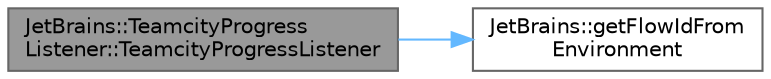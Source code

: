 digraph "JetBrains::TeamcityProgressListener::TeamcityProgressListener"
{
 // LATEX_PDF_SIZE
  bgcolor="transparent";
  edge [fontname=Helvetica,fontsize=10,labelfontname=Helvetica,labelfontsize=10];
  node [fontname=Helvetica,fontsize=10,shape=box,height=0.2,width=0.4];
  rankdir="LR";
  Node1 [id="Node000001",label="JetBrains::TeamcityProgress\lListener::TeamcityProgressListener",height=0.2,width=0.4,color="gray40", fillcolor="grey60", style="filled", fontcolor="black",tooltip=" "];
  Node1 -> Node2 [id="edge1_Node000001_Node000002",color="steelblue1",style="solid",tooltip=" "];
  Node2 [id="Node000002",label="JetBrains::getFlowIdFrom\lEnvironment",height=0.2,width=0.4,color="grey40", fillcolor="white", style="filled",URL="$namespace_jet_brains.html#a8a6d34b608f741ece7efa35201f8dc29",tooltip=" "];
}
